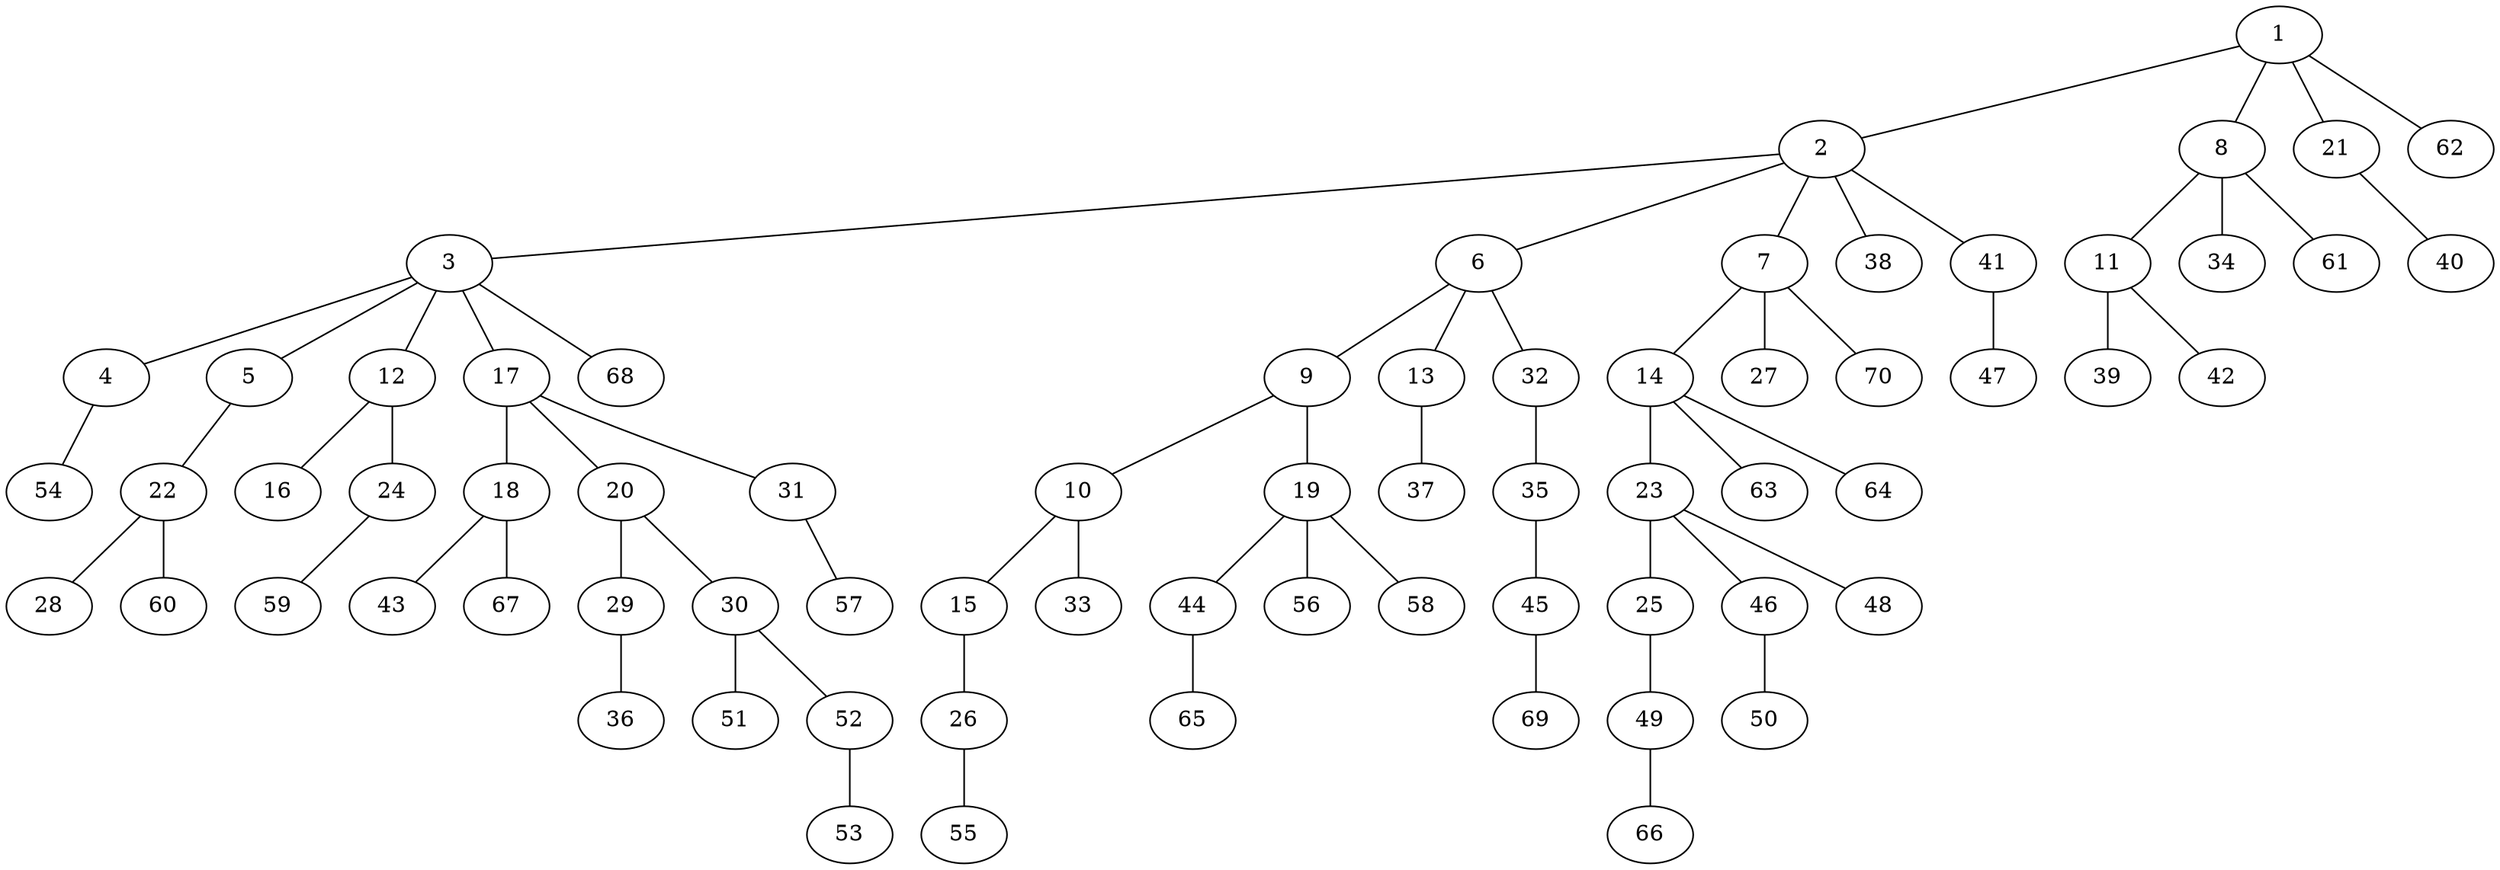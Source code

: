 graph graphname {1--2
1--8
1--21
1--62
2--3
2--6
2--7
2--38
2--41
3--4
3--5
3--12
3--17
3--68
4--54
5--22
6--9
6--13
6--32
7--14
7--27
7--70
8--11
8--34
8--61
9--10
9--19
10--15
10--33
11--39
11--42
12--16
12--24
13--37
14--23
14--63
14--64
15--26
17--18
17--20
17--31
18--43
18--67
19--44
19--56
19--58
20--29
20--30
21--40
22--28
22--60
23--25
23--46
23--48
24--59
25--49
26--55
29--36
30--51
30--52
31--57
32--35
35--45
41--47
44--65
45--69
46--50
49--66
52--53
}